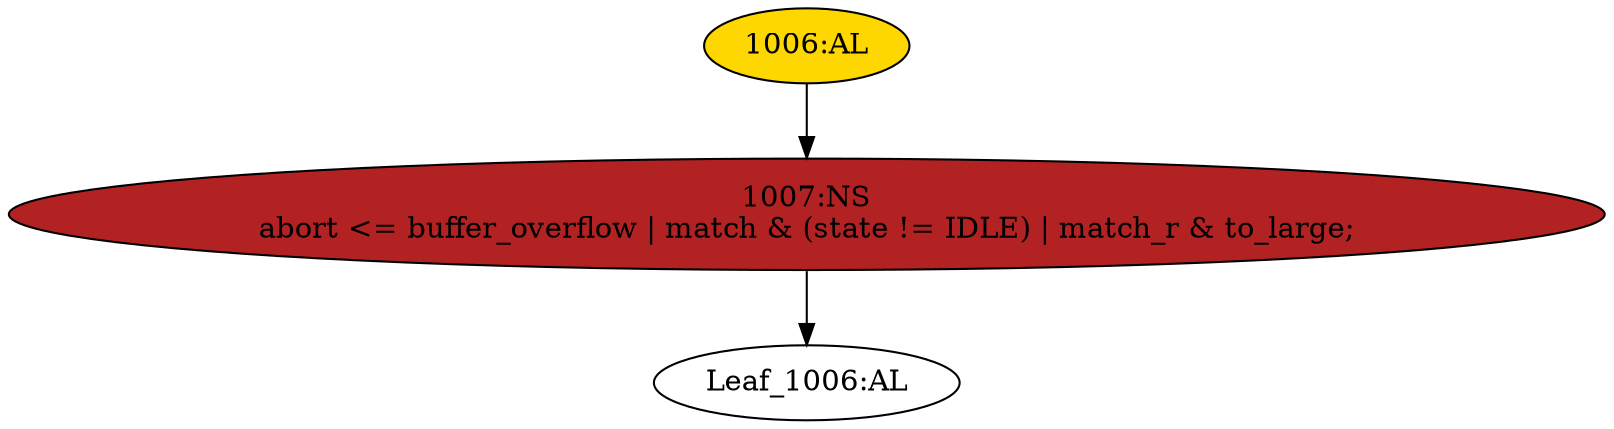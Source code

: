 strict digraph "" {
	node [label="\N"];
	"1007:NS"	 [ast="<pyverilog.vparser.ast.NonblockingSubstitution object at 0x7fae5e1d6610>",
		fillcolor=firebrick,
		label="1007:NS
abort <= buffer_overflow | match & (state != IDLE) | match_r & to_large;",
		statements="[<pyverilog.vparser.ast.NonblockingSubstitution object at 0x7fae5e1d6610>]",
		style=filled,
		typ=NonblockingSubstitution];
	"Leaf_1006:AL"	 [def_var="['abort']",
		label="Leaf_1006:AL"];
	"1007:NS" -> "Leaf_1006:AL"	 [cond="[]",
		lineno=None];
	"1006:AL"	 [ast="<pyverilog.vparser.ast.Always object at 0x7fae5e1d6a10>",
		clk_sens=True,
		fillcolor=gold,
		label="1006:AL",
		sens="['clk']",
		statements="[]",
		style=filled,
		typ=Always,
		use_var="['buffer_overflow', 'state', 'to_large', 'match', 'match_r']"];
	"1006:AL" -> "1007:NS"	 [cond="[]",
		lineno=None];
}
